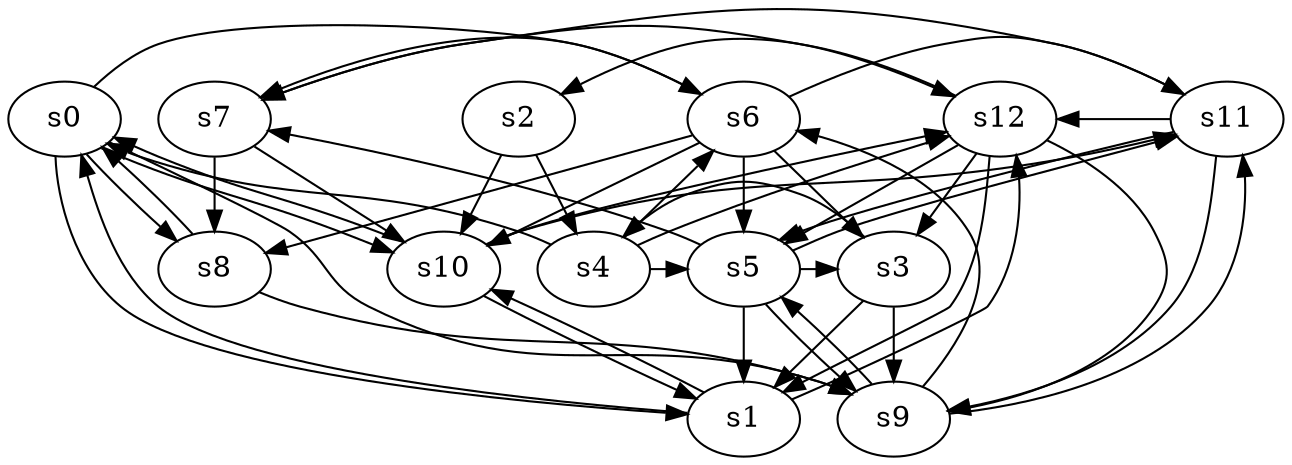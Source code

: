 digraph game_0932_complex_13 {
    s0 [name="s0", player=1];
    s1 [name="s1", player=1];
    s2 [name="s2", player=1];
    s3 [name="s3", player=1, target=1];
    s4 [name="s4", player=1];
    s5 [name="s5", player=0];
    s6 [name="s6", player=0, target=1];
    s7 [name="s7", player=1];
    s8 [name="s8", player=1];
    s9 [name="s9", player=1];
    s10 [name="s10", player=1, target=1];
    s11 [name="s11", player=0, target=1];
    s12 [name="s12", player=1];

    s0 -> s1 [constraint="time % 8 == 5"];
    s0 -> s6 [constraint="time % 8 == 5"];
    s0 -> s8 [constraint="time % 5 == 3 || time % 2 == 1"];
    s0 -> s9 [constraint="time == 3 || time == 4 || time == 7 || time == 15"];
    s0 -> s10 [constraint="time % 3 == 2 || time % 5 == 3"];
    s1 -> s0 [constraint="time % 5 == 1 || time % 2 == 0"];
    s1 -> s10 [constraint="!(time % 3 == 0)"];
    s1 -> s12 [constraint="time % 3 == 1"];
    s2 -> s4;
    s2 -> s10;
    s3 -> s1 [constraint="time % 3 == 1"];
    s3 -> s4 [constraint="time % 3 == 2 && time % 3 == 1"];
    s3 -> s9;
    s4 -> s0 [constraint="!(time % 5 == 4)"];
    s4 -> s5 [constraint="time % 2 == 0 && time % 5 == 3"];
    s4 -> s6 [constraint="time % 3 == 1 || time % 4 == 1"];
    s4 -> s12 [constraint="time == 3 || time == 8 || time == 15 || time == 16 || time == 17"];
    s5 -> s1;
    s5 -> s3 [constraint="time == 12 || time == 21"];
    s5 -> s7 [constraint="time % 5 == 0 || time % 3 == 0"];
    s5 -> s9;
    s5 -> s11 [constraint="time == 2 || time == 12"];
    s6 -> s3 [constraint="!(time % 4 == 3)"];
    s6 -> s5;
    s6 -> s7 [constraint="time % 6 == 1"];
    s6 -> s8 [constraint="time % 4 == 2"];
    s6 -> s10 [constraint="time % 2 == 1 && time % 4 == 2"];
    s6 -> s11 [constraint="time % 8 == 0"];
    s7 -> s8;
    s7 -> s10 [constraint="time % 2 == 0 && time % 4 == 2"];
    s7 -> s12 [constraint="time % 2 == 1 && time % 3 == 0"];
    s8 -> s0 [constraint="time % 2 == 1 && time % 4 == 0"];
    s8 -> s9 [constraint="time % 8 == 7"];
    s9 -> s5 [constraint="time == 1 || time == 6 || time == 8 || time == 10"];
    s9 -> s6 [constraint="!(time % 6 == 3)"];
    s9 -> s11 [constraint="!(time % 3 == 2)"];
    s10 -> s0 [constraint="time % 4 == 1 && time % 4 == 2"];
    s10 -> s1 [constraint="time == 0 || time == 2 || time == 5"];
    s10 -> s11 [constraint="time % 8 == 0"];
    s10 -> s12 [constraint="!(time % 6 == 5)"];
    s11 -> s5 [constraint="time % 6 == 1"];
    s11 -> s7 [constraint="time % 2 == 1"];
    s11 -> s9 [constraint="time % 4 == 2 && time % 4 == 3"];
    s11 -> s12 [constraint="time % 5 == 4 || time % 4 == 3"];
    s12 -> s1 [constraint="!(time % 3 == 1)"];
    s12 -> s2 [constraint="time == 0 || time == 2 || time == 3 || time == 4 || time == 8"];
    s12 -> s3 [constraint="!(time % 3 == 0)"];
    s12 -> s5 [constraint="time % 3 == 1"];
    s12 -> s9 [constraint="!(time % 3 == 1)"];
}
